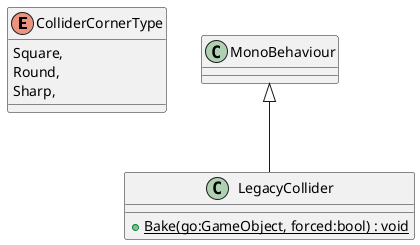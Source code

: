 @startuml
enum ColliderCornerType {
    Square,
    Round,
    Sharp,
}
class LegacyCollider {
    + {static} Bake(go:GameObject, forced:bool) : void
}
MonoBehaviour <|-- LegacyCollider
@enduml
